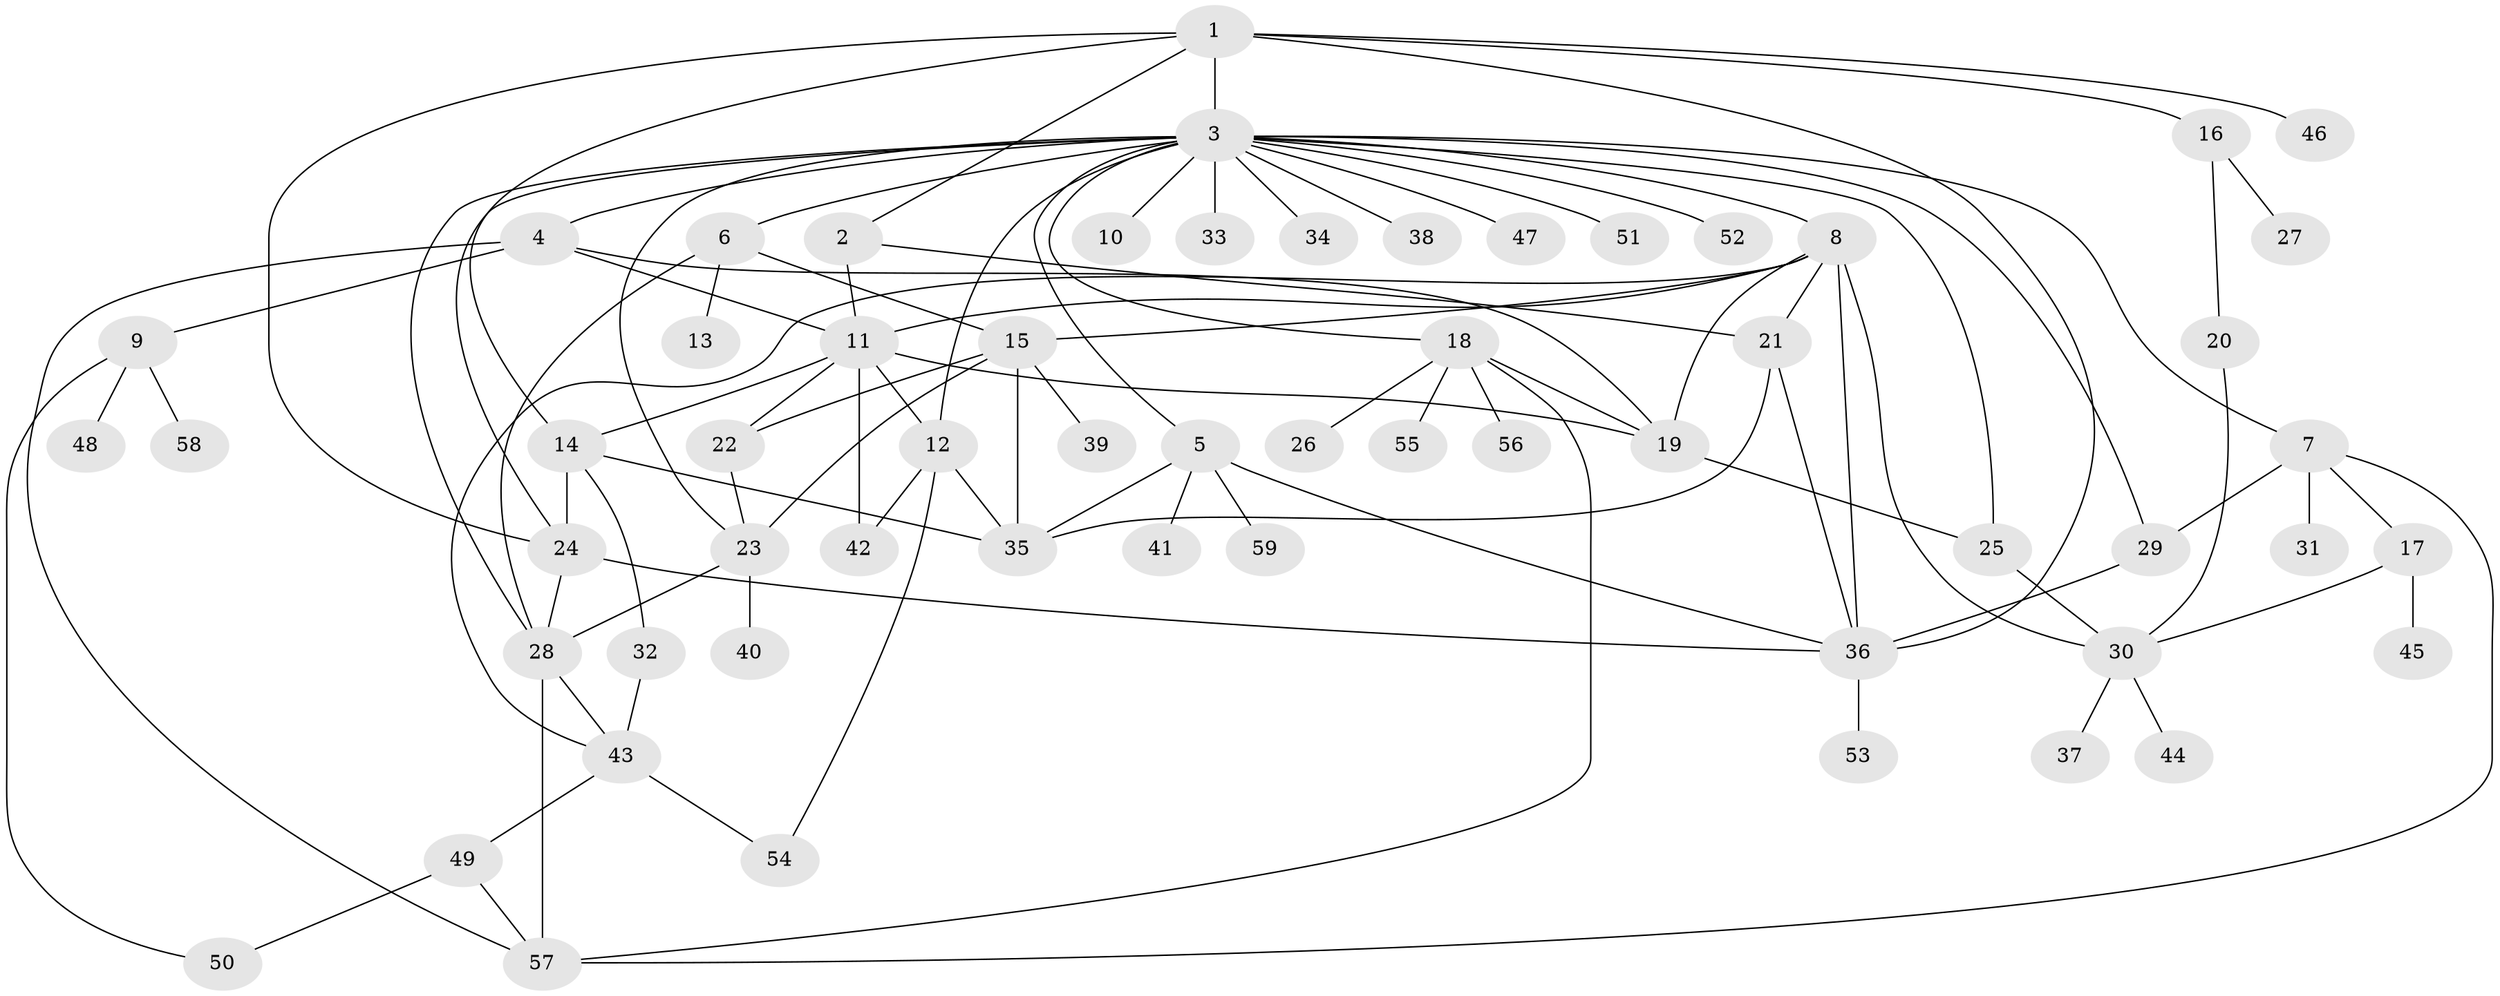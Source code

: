 // original degree distribution, {8: 0.02564102564102564, 4: 0.09401709401709402, 22: 0.008547008547008548, 6: 0.02564102564102564, 5: 0.042735042735042736, 19: 0.008547008547008548, 1: 0.5128205128205128, 15: 0.008547008547008548, 2: 0.1623931623931624, 7: 0.02564102564102564, 3: 0.08547008547008547}
// Generated by graph-tools (version 1.1) at 2025/35/03/09/25 02:35:32]
// undirected, 59 vertices, 98 edges
graph export_dot {
graph [start="1"]
  node [color=gray90,style=filled];
  1;
  2;
  3;
  4;
  5;
  6;
  7;
  8;
  9;
  10;
  11;
  12;
  13;
  14;
  15;
  16;
  17;
  18;
  19;
  20;
  21;
  22;
  23;
  24;
  25;
  26;
  27;
  28;
  29;
  30;
  31;
  32;
  33;
  34;
  35;
  36;
  37;
  38;
  39;
  40;
  41;
  42;
  43;
  44;
  45;
  46;
  47;
  48;
  49;
  50;
  51;
  52;
  53;
  54;
  55;
  56;
  57;
  58;
  59;
  1 -- 2 [weight=1.0];
  1 -- 3 [weight=1.0];
  1 -- 14 [weight=1.0];
  1 -- 16 [weight=1.0];
  1 -- 24 [weight=1.0];
  1 -- 36 [weight=1.0];
  1 -- 46 [weight=1.0];
  2 -- 11 [weight=1.0];
  2 -- 21 [weight=1.0];
  3 -- 4 [weight=1.0];
  3 -- 5 [weight=1.0];
  3 -- 6 [weight=1.0];
  3 -- 7 [weight=1.0];
  3 -- 8 [weight=1.0];
  3 -- 10 [weight=1.0];
  3 -- 12 [weight=1.0];
  3 -- 18 [weight=1.0];
  3 -- 23 [weight=1.0];
  3 -- 24 [weight=1.0];
  3 -- 25 [weight=1.0];
  3 -- 28 [weight=1.0];
  3 -- 29 [weight=1.0];
  3 -- 33 [weight=1.0];
  3 -- 34 [weight=1.0];
  3 -- 38 [weight=1.0];
  3 -- 47 [weight=1.0];
  3 -- 51 [weight=1.0];
  3 -- 52 [weight=1.0];
  4 -- 9 [weight=1.0];
  4 -- 11 [weight=1.0];
  4 -- 19 [weight=1.0];
  4 -- 57 [weight=1.0];
  5 -- 35 [weight=1.0];
  5 -- 36 [weight=1.0];
  5 -- 41 [weight=1.0];
  5 -- 59 [weight=1.0];
  6 -- 13 [weight=1.0];
  6 -- 15 [weight=1.0];
  6 -- 28 [weight=1.0];
  7 -- 17 [weight=1.0];
  7 -- 29 [weight=1.0];
  7 -- 31 [weight=1.0];
  7 -- 57 [weight=1.0];
  8 -- 11 [weight=1.0];
  8 -- 15 [weight=1.0];
  8 -- 19 [weight=9.0];
  8 -- 21 [weight=1.0];
  8 -- 30 [weight=1.0];
  8 -- 36 [weight=2.0];
  8 -- 43 [weight=1.0];
  9 -- 48 [weight=1.0];
  9 -- 50 [weight=1.0];
  9 -- 58 [weight=1.0];
  11 -- 12 [weight=7.0];
  11 -- 14 [weight=1.0];
  11 -- 19 [weight=1.0];
  11 -- 22 [weight=1.0];
  11 -- 42 [weight=1.0];
  12 -- 35 [weight=1.0];
  12 -- 42 [weight=1.0];
  12 -- 54 [weight=1.0];
  14 -- 24 [weight=1.0];
  14 -- 32 [weight=1.0];
  14 -- 35 [weight=1.0];
  15 -- 22 [weight=1.0];
  15 -- 23 [weight=1.0];
  15 -- 35 [weight=1.0];
  15 -- 39 [weight=2.0];
  16 -- 20 [weight=1.0];
  16 -- 27 [weight=1.0];
  17 -- 30 [weight=1.0];
  17 -- 45 [weight=1.0];
  18 -- 19 [weight=1.0];
  18 -- 26 [weight=1.0];
  18 -- 55 [weight=1.0];
  18 -- 56 [weight=1.0];
  18 -- 57 [weight=1.0];
  19 -- 25 [weight=1.0];
  20 -- 30 [weight=1.0];
  21 -- 35 [weight=1.0];
  21 -- 36 [weight=1.0];
  22 -- 23 [weight=1.0];
  23 -- 28 [weight=1.0];
  23 -- 40 [weight=3.0];
  24 -- 28 [weight=3.0];
  24 -- 36 [weight=1.0];
  25 -- 30 [weight=1.0];
  28 -- 43 [weight=1.0];
  28 -- 57 [weight=2.0];
  29 -- 36 [weight=1.0];
  30 -- 37 [weight=1.0];
  30 -- 44 [weight=1.0];
  32 -- 43 [weight=1.0];
  36 -- 53 [weight=1.0];
  43 -- 49 [weight=1.0];
  43 -- 54 [weight=1.0];
  49 -- 50 [weight=1.0];
  49 -- 57 [weight=1.0];
}

